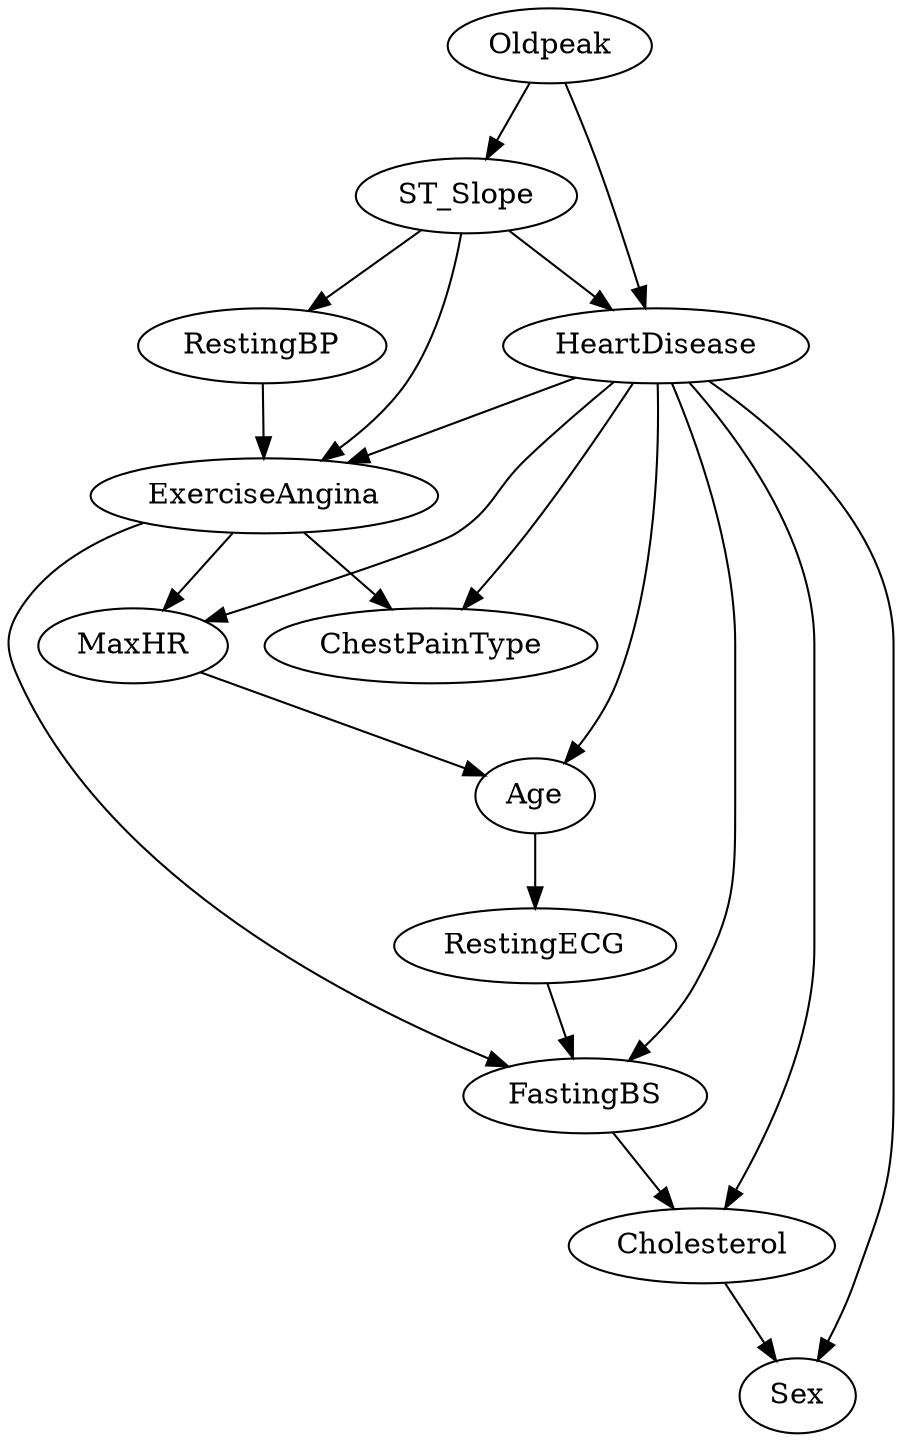 // BN learned from data using Hill Climb Search
digraph "Learned Bayesian Network" {
	Age
	Sex
	ChestPainType
	RestingBP
	Cholesterol
	FastingBS
	RestingECG
	MaxHR
	ExerciseAngina
	Oldpeak
	ST_Slope
	HeartDisease
	Age -> RestingECG
	RestingBP -> ExerciseAngina
	Cholesterol -> Sex
	FastingBS -> Cholesterol
	RestingECG -> FastingBS
	MaxHR -> Age
	ExerciseAngina -> ChestPainType
	ExerciseAngina -> MaxHR
	ExerciseAngina -> FastingBS
	Oldpeak -> ST_Slope
	Oldpeak -> HeartDisease
	ST_Slope -> HeartDisease
	ST_Slope -> ExerciseAngina
	ST_Slope -> RestingBP
	HeartDisease -> ChestPainType
	HeartDisease -> ExerciseAngina
	HeartDisease -> Cholesterol
	HeartDisease -> MaxHR
	HeartDisease -> Sex
	HeartDisease -> Age
	HeartDisease -> FastingBS
}
